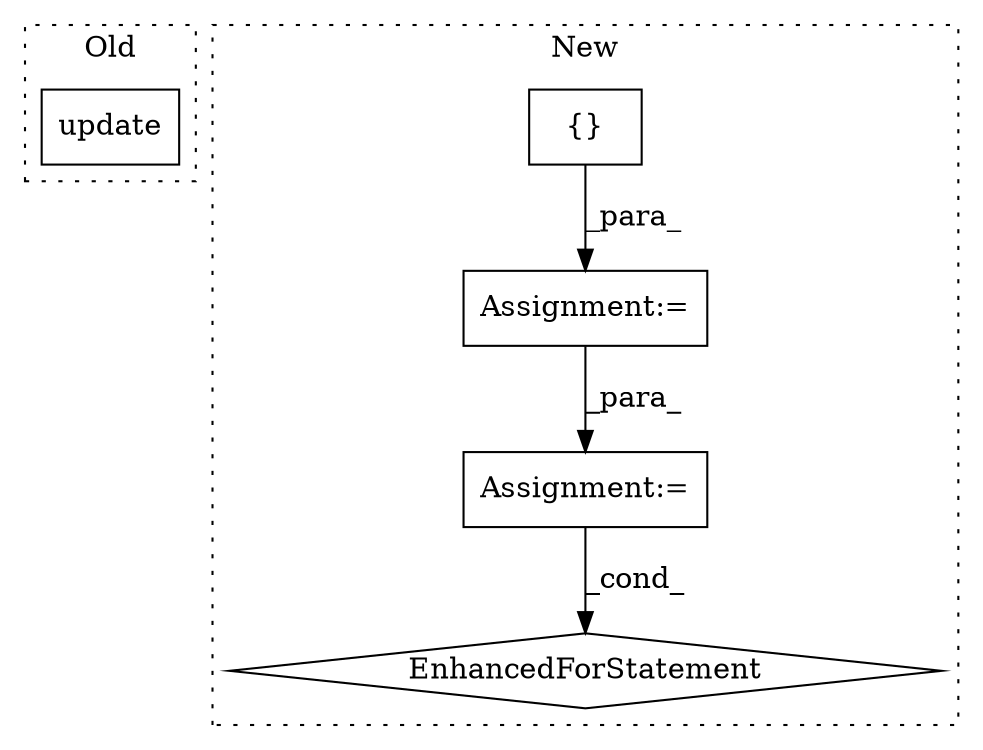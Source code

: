digraph G {
subgraph cluster0 {
1 [label="update" a="32" s="876,894" l="7,1" shape="box"];
label = "Old";
style="dotted";
}
subgraph cluster1 {
2 [label="{}" a="4" s="578,605" l="1,1" shape="box"];
3 [label="Assignment:=" a="7" s="511" l="1" shape="box"];
4 [label="Assignment:=" a="7" s="642,765" l="53,3" shape="box"];
5 [label="EnhancedForStatement" a="70" s="642,765" l="53,3" shape="diamond"];
label = "New";
style="dotted";
}
2 -> 3 [label="_para_"];
3 -> 4 [label="_para_"];
4 -> 5 [label="_cond_"];
}